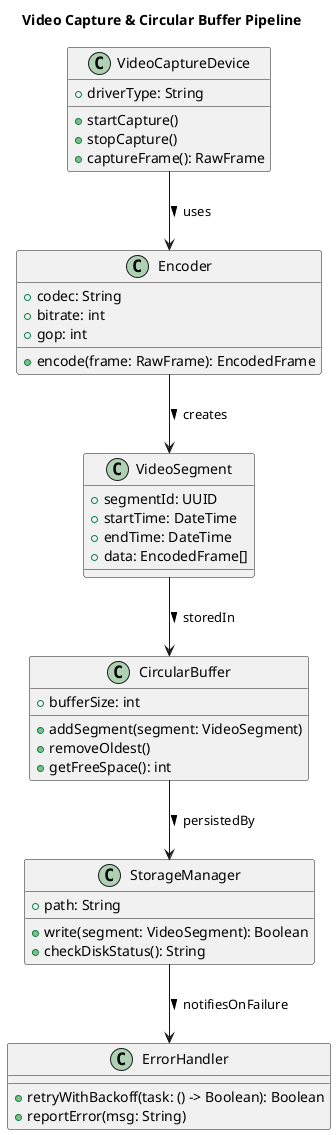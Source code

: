 @startuml
title Video Capture & Circular Buffer Pipeline

' 비디오 캡처 장치 (libcamera 또는 FFmpeg)
class VideoCaptureDevice {
  +startCapture()
  +stopCapture()
  +captureFrame(): RawFrame
  +driverType: String
}

' 인코더: H.264
class Encoder {
  +encode(frame: RawFrame): EncodedFrame
  +codec: String
  +bitrate: int
  +gop: int
}

' 세그먼트 단위 영상
class VideoSegment {
  +segmentId: UUID
  +startTime: DateTime
  +endTime: DateTime
  +data: EncodedFrame[]
}

' 순환 버퍼 저장 구조
class CircularBuffer {
  +bufferSize: int
  +addSegment(segment: VideoSegment)
  +removeOldest()
  +getFreeSpace(): int
}

' 디스크 저장 관리자
class StorageManager {
  +write(segment: VideoSegment): Boolean
  +checkDiskStatus(): String
  +path: String
}

' 예외 처리 및 재시도
class ErrorHandler {
  +retryWithBackoff(task: () -> Boolean): Boolean
  +reportError(msg: String)
}

' 관계 연결
VideoCaptureDevice --> Encoder : uses >
Encoder --> VideoSegment : creates >
VideoSegment --> CircularBuffer : storedIn >
CircularBuffer --> StorageManager : persistedBy >
StorageManager --> ErrorHandler : notifiesOnFailure >

@enduml
